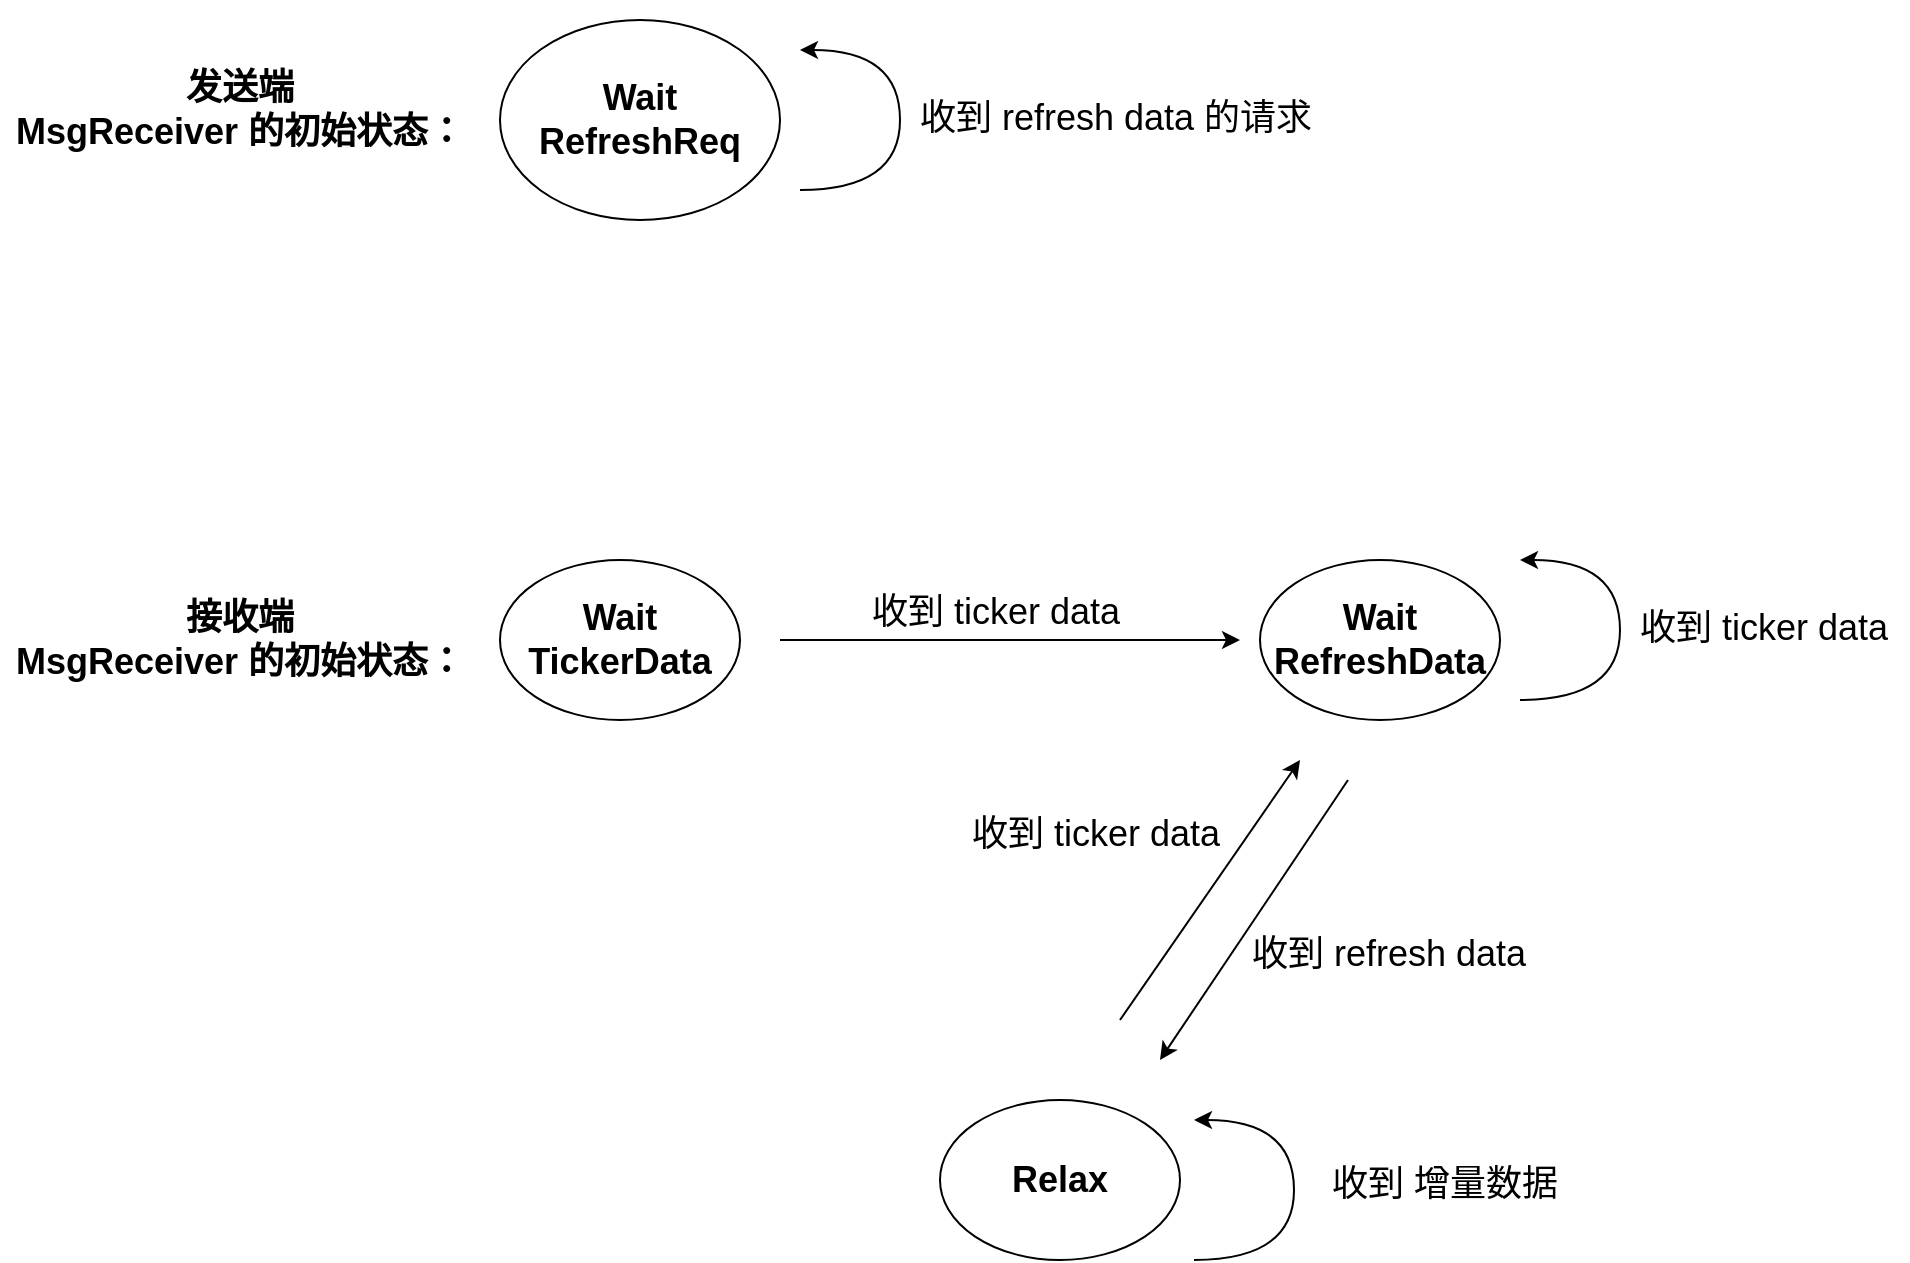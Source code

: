 <mxfile version="20.2.2" type="github">
  <diagram id="C5RBs43oDa-KdzZeNtuy" name="Page-1">
    <mxGraphModel dx="2062" dy="1098" grid="1" gridSize="10" guides="1" tooltips="1" connect="1" arrows="1" fold="1" page="1" pageScale="1" pageWidth="827" pageHeight="1169" math="0" shadow="0">
      <root>
        <mxCell id="WIyWlLk6GJQsqaUBKTNV-0" />
        <mxCell id="WIyWlLk6GJQsqaUBKTNV-1" parent="WIyWlLk6GJQsqaUBKTNV-0" />
        <mxCell id="RvOH7EZxIjrcq0N_DRn_-0" value="&lt;b&gt;&lt;font style=&quot;font-size: 18px;&quot;&gt;Wait&lt;br&gt;RefreshReq&lt;/font&gt;&lt;/b&gt;" style="ellipse;whiteSpace=wrap;html=1;" parent="WIyWlLk6GJQsqaUBKTNV-1" vertex="1">
          <mxGeometry x="330" y="140" width="140" height="100" as="geometry" />
        </mxCell>
        <mxCell id="RvOH7EZxIjrcq0N_DRn_-1" value="&lt;b&gt;&lt;font style=&quot;font-size: 18px;&quot;&gt;Wait&lt;br&gt;TickerData&lt;/font&gt;&lt;/b&gt;" style="ellipse;whiteSpace=wrap;html=1;" parent="WIyWlLk6GJQsqaUBKTNV-1" vertex="1">
          <mxGeometry x="330" y="410" width="120" height="80" as="geometry" />
        </mxCell>
        <mxCell id="RvOH7EZxIjrcq0N_DRn_-2" value="&lt;b&gt;&lt;font style=&quot;font-size: 18px;&quot;&gt;Wait&lt;br&gt;RefreshData&lt;/font&gt;&lt;/b&gt;" style="ellipse;whiteSpace=wrap;html=1;" parent="WIyWlLk6GJQsqaUBKTNV-1" vertex="1">
          <mxGeometry x="710" y="410" width="120" height="80" as="geometry" />
        </mxCell>
        <mxCell id="RvOH7EZxIjrcq0N_DRn_-3" value="&lt;b&gt;&lt;font style=&quot;font-size: 18px;&quot;&gt;Relax&lt;/font&gt;&lt;/b&gt;" style="ellipse;whiteSpace=wrap;html=1;" parent="WIyWlLk6GJQsqaUBKTNV-1" vertex="1">
          <mxGeometry x="550" y="680" width="120" height="80" as="geometry" />
        </mxCell>
        <mxCell id="RvOH7EZxIjrcq0N_DRn_-4" value="" style="endArrow=classic;html=1;rounded=0;fontSize=18;" parent="WIyWlLk6GJQsqaUBKTNV-1" edge="1">
          <mxGeometry width="50" height="50" relative="1" as="geometry">
            <mxPoint x="470" y="450" as="sourcePoint" />
            <mxPoint x="700" y="450" as="targetPoint" />
          </mxGeometry>
        </mxCell>
        <mxCell id="RvOH7EZxIjrcq0N_DRn_-5" value="收到 ticker data" style="text;strokeColor=none;fillColor=none;align=left;verticalAlign=middle;spacingLeft=4;spacingRight=4;overflow=hidden;points=[[0,0.5],[1,0.5]];portConstraint=eastwest;rotatable=0;fontSize=18;" parent="WIyWlLk6GJQsqaUBKTNV-1" vertex="1">
          <mxGeometry x="510" y="419" width="140" height="30" as="geometry" />
        </mxCell>
        <mxCell id="RvOH7EZxIjrcq0N_DRn_-10" value="" style="endArrow=classic;html=1;rounded=0;fontSize=18;" parent="WIyWlLk6GJQsqaUBKTNV-1" edge="1">
          <mxGeometry width="50" height="50" relative="1" as="geometry">
            <mxPoint x="640" y="640" as="sourcePoint" />
            <mxPoint x="730" y="510" as="targetPoint" />
          </mxGeometry>
        </mxCell>
        <mxCell id="RvOH7EZxIjrcq0N_DRn_-11" value="收到 ticker data" style="text;strokeColor=none;fillColor=none;align=left;verticalAlign=middle;spacingLeft=4;spacingRight=4;overflow=hidden;points=[[0,0.5],[1,0.5]];portConstraint=eastwest;rotatable=0;fontSize=18;" parent="WIyWlLk6GJQsqaUBKTNV-1" vertex="1">
          <mxGeometry x="560" y="530" width="140" height="30" as="geometry" />
        </mxCell>
        <mxCell id="RvOH7EZxIjrcq0N_DRn_-12" value="" style="endArrow=classic;html=1;rounded=0;fontSize=18;" parent="WIyWlLk6GJQsqaUBKTNV-1" edge="1">
          <mxGeometry width="50" height="50" relative="1" as="geometry">
            <mxPoint x="754" y="520" as="sourcePoint" />
            <mxPoint x="660" y="660" as="targetPoint" />
          </mxGeometry>
        </mxCell>
        <mxCell id="RvOH7EZxIjrcq0N_DRn_-13" value="收到 refresh data" style="text;strokeColor=none;fillColor=none;align=left;verticalAlign=middle;spacingLeft=4;spacingRight=4;overflow=hidden;points=[[0,0.5],[1,0.5]];portConstraint=eastwest;rotatable=0;fontSize=18;" parent="WIyWlLk6GJQsqaUBKTNV-1" vertex="1">
          <mxGeometry x="700" y="590" width="220" height="30" as="geometry" />
        </mxCell>
        <mxCell id="RvOH7EZxIjrcq0N_DRn_-14" value="" style="curved=1;endArrow=classic;html=1;rounded=0;fontSize=18;" parent="WIyWlLk6GJQsqaUBKTNV-1" edge="1">
          <mxGeometry width="50" height="50" relative="1" as="geometry">
            <mxPoint x="840" y="480" as="sourcePoint" />
            <mxPoint x="840" y="410" as="targetPoint" />
            <Array as="points">
              <mxPoint x="890" y="480" />
              <mxPoint x="890" y="410" />
            </Array>
          </mxGeometry>
        </mxCell>
        <mxCell id="RvOH7EZxIjrcq0N_DRn_-15" value="收到 ticker data" style="text;strokeColor=none;fillColor=none;align=left;verticalAlign=middle;spacingLeft=4;spacingRight=4;overflow=hidden;points=[[0,0.5],[1,0.5]];portConstraint=eastwest;rotatable=0;fontSize=18;" parent="WIyWlLk6GJQsqaUBKTNV-1" vertex="1">
          <mxGeometry x="894" y="427" width="140" height="30" as="geometry" />
        </mxCell>
        <mxCell id="RvOH7EZxIjrcq0N_DRn_-16" value="" style="curved=1;endArrow=classic;html=1;rounded=0;fontSize=18;" parent="WIyWlLk6GJQsqaUBKTNV-1" edge="1">
          <mxGeometry width="50" height="50" relative="1" as="geometry">
            <mxPoint x="480" y="225" as="sourcePoint" />
            <mxPoint x="480" y="155" as="targetPoint" />
            <Array as="points">
              <mxPoint x="530" y="225" />
              <mxPoint x="530" y="155" />
            </Array>
          </mxGeometry>
        </mxCell>
        <mxCell id="RvOH7EZxIjrcq0N_DRn_-17" value="收到 refresh data 的请求" style="text;strokeColor=none;fillColor=none;align=left;verticalAlign=middle;spacingLeft=4;spacingRight=4;overflow=hidden;points=[[0,0.5],[1,0.5]];portConstraint=eastwest;rotatable=0;fontSize=18;" parent="WIyWlLk6GJQsqaUBKTNV-1" vertex="1">
          <mxGeometry x="534" y="172" width="276" height="30" as="geometry" />
        </mxCell>
        <mxCell id="dXgrdsHbQNj4BxizVKDg-0" value="&lt;b&gt;发送端&lt;br&gt;MsgReceiver 的初始状态：&lt;/b&gt;" style="text;html=1;strokeColor=none;fillColor=none;align=center;verticalAlign=middle;whiteSpace=wrap;rounded=0;fontSize=18;" vertex="1" parent="WIyWlLk6GJQsqaUBKTNV-1">
          <mxGeometry x="80" y="130" width="240" height="110" as="geometry" />
        </mxCell>
        <mxCell id="dXgrdsHbQNj4BxizVKDg-1" value="&lt;b&gt;接收端&lt;br&gt;MsgReceiver 的初始状态：&lt;/b&gt;" style="text;html=1;strokeColor=none;fillColor=none;align=center;verticalAlign=middle;whiteSpace=wrap;rounded=0;fontSize=18;" vertex="1" parent="WIyWlLk6GJQsqaUBKTNV-1">
          <mxGeometry x="80" y="395" width="240" height="110" as="geometry" />
        </mxCell>
        <mxCell id="dXgrdsHbQNj4BxizVKDg-2" value="" style="curved=1;endArrow=classic;html=1;rounded=0;fontSize=18;" edge="1" parent="WIyWlLk6GJQsqaUBKTNV-1">
          <mxGeometry width="50" height="50" relative="1" as="geometry">
            <mxPoint x="677" y="760" as="sourcePoint" />
            <mxPoint x="677" y="690" as="targetPoint" />
            <Array as="points">
              <mxPoint x="727" y="760" />
              <mxPoint x="727" y="690" />
            </Array>
          </mxGeometry>
        </mxCell>
        <mxCell id="dXgrdsHbQNj4BxizVKDg-3" value="收到 增量数据" style="text;strokeColor=none;fillColor=none;align=left;verticalAlign=middle;spacingLeft=4;spacingRight=4;overflow=hidden;points=[[0,0.5],[1,0.5]];portConstraint=eastwest;rotatable=0;fontSize=18;" vertex="1" parent="WIyWlLk6GJQsqaUBKTNV-1">
          <mxGeometry x="740" y="705" width="140" height="30" as="geometry" />
        </mxCell>
      </root>
    </mxGraphModel>
  </diagram>
</mxfile>
